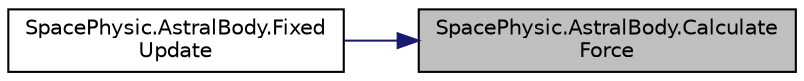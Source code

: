 digraph "SpacePhysic.AstralBody.CalculateForce"
{
 // INTERACTIVE_SVG=YES
 // LATEX_PDF_SIZE
  edge [fontname="Helvetica",fontsize="10",labelfontname="Helvetica",labelfontsize="10"];
  node [fontname="Helvetica",fontsize="10",shape=record];
  rankdir="RL";
  Node1 [label="SpacePhysic.AstralBody.Calculate\lForce",height=0.2,width=0.4,color="black", fillcolor="grey75", style="filled", fontcolor="black",tooltip="计算受力"];
  Node1 -> Node2 [dir="back",color="midnightblue",fontsize="10",style="solid",fontname="Helvetica"];
  Node2 [label="SpacePhysic.AstralBody.Fixed\lUpdate",height=0.2,width=0.4,color="black", fillcolor="white", style="filled",URL="$class_space_physic_1_1_astral_body.html#a4542ed39e0c43f1a6a2d5acd67bbbc61",tooltip=" "];
}
